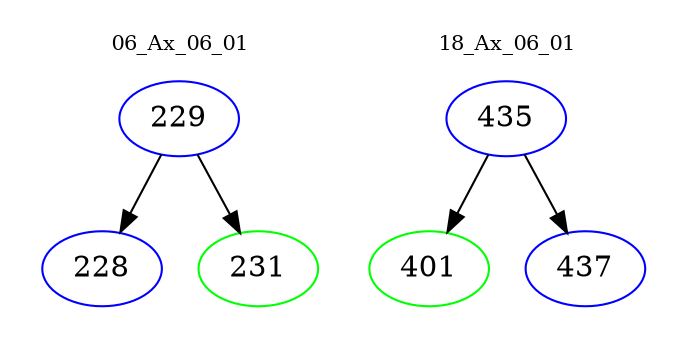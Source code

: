 digraph{
subgraph cluster_0 {
color = white
label = "06_Ax_06_01";
fontsize=10;
T0_229 [label="229", color="blue"]
T0_229 -> T0_228 [color="black"]
T0_228 [label="228", color="blue"]
T0_229 -> T0_231 [color="black"]
T0_231 [label="231", color="green"]
}
subgraph cluster_1 {
color = white
label = "18_Ax_06_01";
fontsize=10;
T1_435 [label="435", color="blue"]
T1_435 -> T1_401 [color="black"]
T1_401 [label="401", color="green"]
T1_435 -> T1_437 [color="black"]
T1_437 [label="437", color="blue"]
}
}
